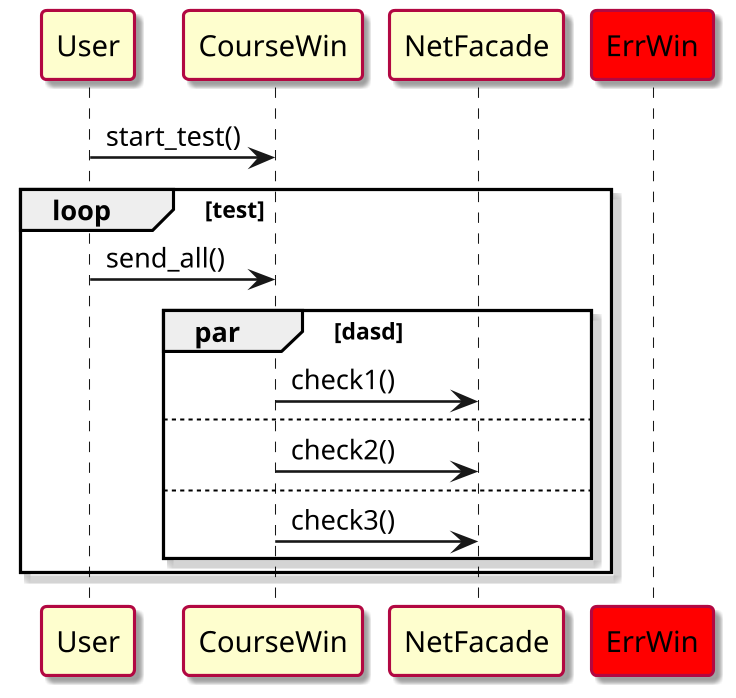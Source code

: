 @startuml

skinparam ArrowThickness 1.25

skinparam ParticipantBorderThickness 1.5
skinparam ParticipantBackgroundColor #FEFECE
skinparam ParticipantBorderColor #B20842

skinparam dpi 200
skinparam Shadowing true

participant "User"      as User
participant "CourseWin" as CourseWin
participant "NetFacade" as NetFacade
participant "ErrWin"    as ErrWin #red

' -----------------------------------------------

User -> CourseWin : start_test()

loop test
    User -> CourseWin : send_all()

    par dasd
        CourseWin -> NetFacade : check1()   
    else
        CourseWin -> NetFacade : check2()
    else
        CourseWin -> NetFacade : check3()
    end
end

@enduml